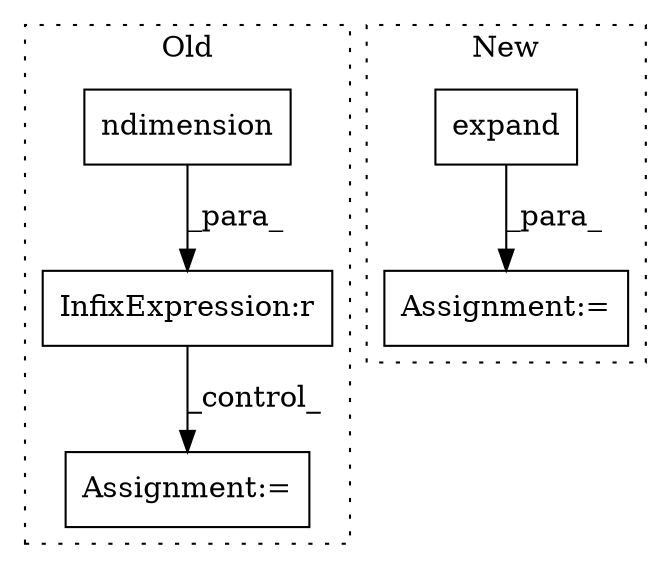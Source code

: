 digraph G {
subgraph cluster0 {
1 [label="ndimension" a="32" s="12208" l="12" shape="box"];
3 [label="Assignment:=" a="7" s="12236" l="1" shape="box"];
5 [label="InfixExpression:r" a="27" s="12200" l="3" shape="box"];
label = "Old";
style="dotted";
}
subgraph cluster1 {
2 [label="expand" a="32" s="12708,12777" l="7,1" shape="box"];
4 [label="Assignment:=" a="7" s="12972" l="1" shape="box"];
label = "New";
style="dotted";
}
1 -> 5 [label="_para_"];
2 -> 4 [label="_para_"];
5 -> 3 [label="_control_"];
}
